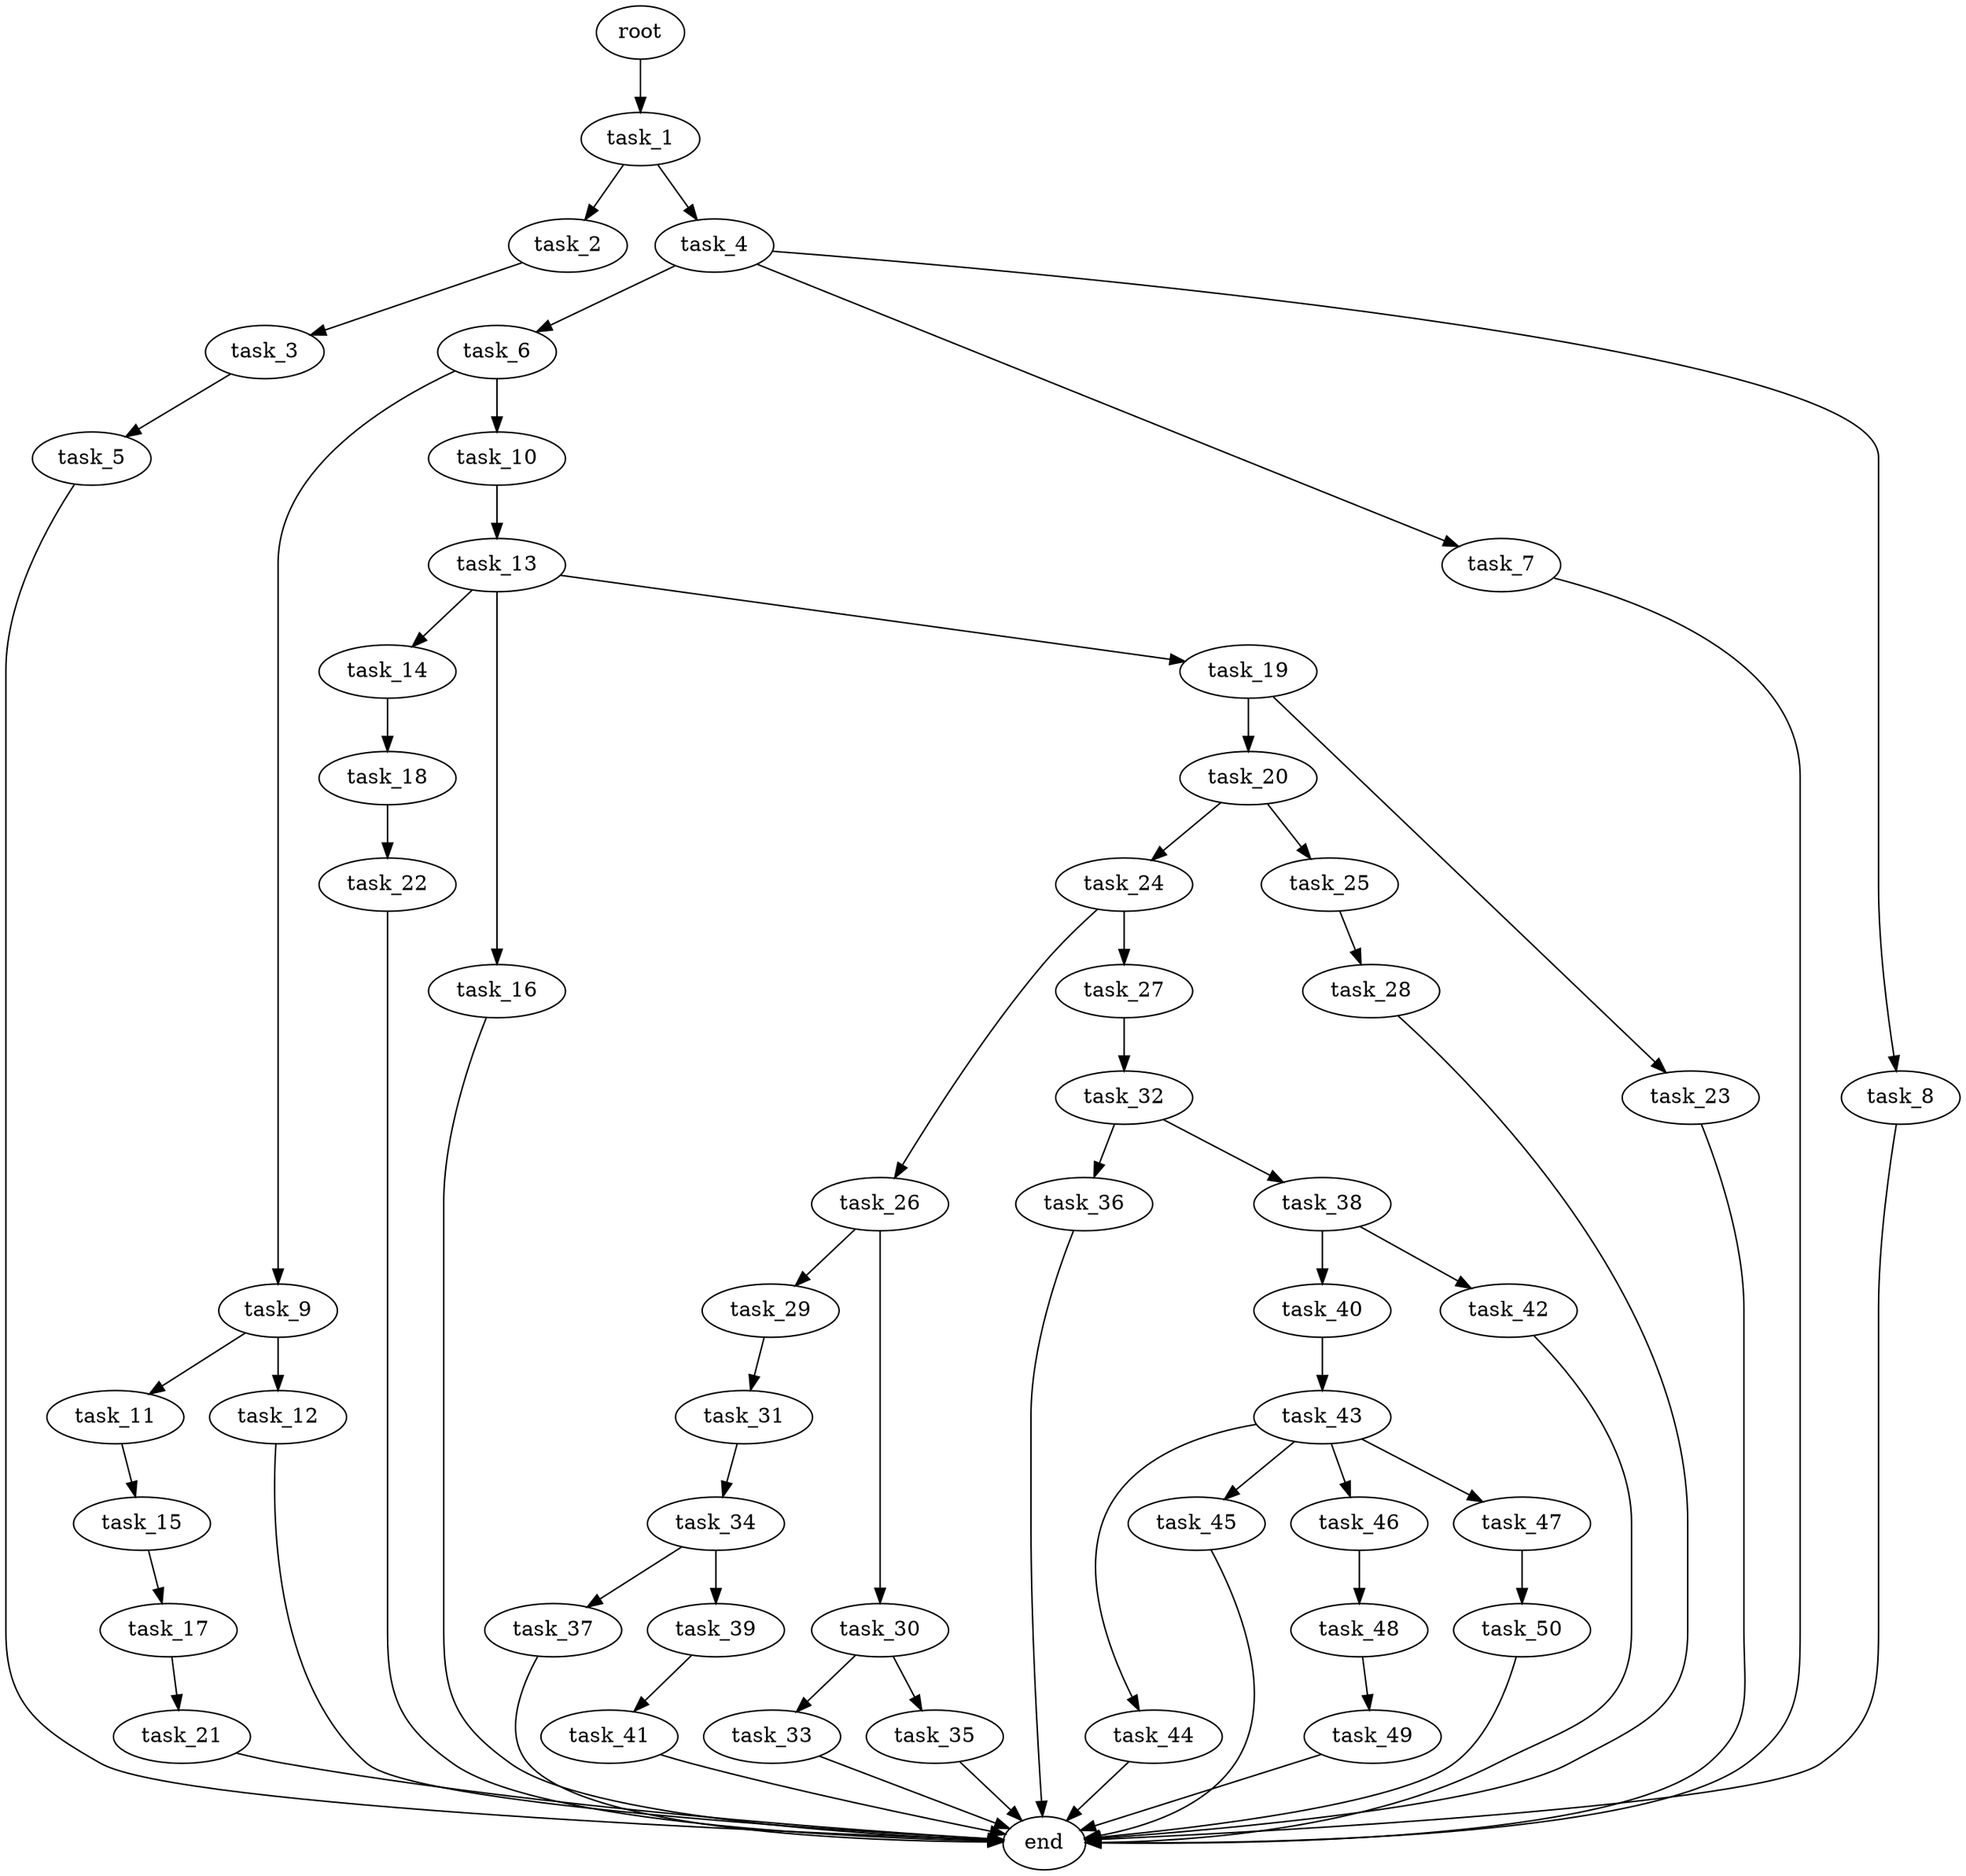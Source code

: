 digraph G {
  root [size="0.000000e+00"];
  task_1 [size="1.221584e+08"];
  task_2 [size="6.496664e+09"];
  task_3 [size="4.053470e+09"];
  task_4 [size="1.066130e+09"];
  task_5 [size="9.882290e+09"];
  task_6 [size="9.213610e+09"];
  task_7 [size="4.560493e+09"];
  task_8 [size="4.685885e+09"];
  task_9 [size="7.535182e+09"];
  task_10 [size="4.445713e+09"];
  task_11 [size="9.496892e+09"];
  task_12 [size="7.652425e+09"];
  task_13 [size="2.220013e+09"];
  task_14 [size="4.805234e+09"];
  task_15 [size="5.741646e+09"];
  task_16 [size="3.100113e+09"];
  task_17 [size="1.973510e+09"];
  task_18 [size="2.020687e+09"];
  task_19 [size="9.902314e+09"];
  task_20 [size="3.706857e+08"];
  task_21 [size="5.278524e+09"];
  task_22 [size="1.107370e+09"];
  task_23 [size="8.849787e+09"];
  task_24 [size="4.424055e+09"];
  task_25 [size="5.737770e+09"];
  task_26 [size="7.589138e+09"];
  task_27 [size="8.321642e+09"];
  task_28 [size="9.927012e+09"];
  task_29 [size="2.781042e+09"];
  task_30 [size="2.372369e+08"];
  task_31 [size="9.219214e+09"];
  task_32 [size="2.681227e+09"];
  task_33 [size="2.937953e+09"];
  task_34 [size="9.448187e+09"];
  task_35 [size="8.101727e+09"];
  task_36 [size="3.342542e+09"];
  task_37 [size="5.919589e+09"];
  task_38 [size="4.477941e+09"];
  task_39 [size="2.275269e+09"];
  task_40 [size="2.333702e+09"];
  task_41 [size="6.620133e+09"];
  task_42 [size="3.031078e+09"];
  task_43 [size="5.646882e+09"];
  task_44 [size="4.072164e+09"];
  task_45 [size="7.013596e+09"];
  task_46 [size="3.425089e+09"];
  task_47 [size="9.401292e+09"];
  task_48 [size="2.288889e+09"];
  task_49 [size="9.856398e+09"];
  task_50 [size="4.800969e+09"];
  end [size="0.000000e+00"];

  root -> task_1 [size="1.000000e-12"];
  task_1 -> task_2 [size="6.496664e+08"];
  task_1 -> task_4 [size="1.066130e+08"];
  task_2 -> task_3 [size="4.053470e+08"];
  task_3 -> task_5 [size="9.882290e+08"];
  task_4 -> task_6 [size="9.213610e+08"];
  task_4 -> task_7 [size="4.560493e+08"];
  task_4 -> task_8 [size="4.685885e+08"];
  task_5 -> end [size="1.000000e-12"];
  task_6 -> task_9 [size="7.535182e+08"];
  task_6 -> task_10 [size="4.445713e+08"];
  task_7 -> end [size="1.000000e-12"];
  task_8 -> end [size="1.000000e-12"];
  task_9 -> task_11 [size="9.496892e+08"];
  task_9 -> task_12 [size="7.652425e+08"];
  task_10 -> task_13 [size="2.220013e+08"];
  task_11 -> task_15 [size="5.741646e+08"];
  task_12 -> end [size="1.000000e-12"];
  task_13 -> task_14 [size="4.805234e+08"];
  task_13 -> task_16 [size="3.100113e+08"];
  task_13 -> task_19 [size="9.902314e+08"];
  task_14 -> task_18 [size="2.020687e+08"];
  task_15 -> task_17 [size="1.973510e+08"];
  task_16 -> end [size="1.000000e-12"];
  task_17 -> task_21 [size="5.278524e+08"];
  task_18 -> task_22 [size="1.107370e+08"];
  task_19 -> task_20 [size="3.706857e+07"];
  task_19 -> task_23 [size="8.849787e+08"];
  task_20 -> task_24 [size="4.424055e+08"];
  task_20 -> task_25 [size="5.737770e+08"];
  task_21 -> end [size="1.000000e-12"];
  task_22 -> end [size="1.000000e-12"];
  task_23 -> end [size="1.000000e-12"];
  task_24 -> task_26 [size="7.589138e+08"];
  task_24 -> task_27 [size="8.321642e+08"];
  task_25 -> task_28 [size="9.927012e+08"];
  task_26 -> task_29 [size="2.781042e+08"];
  task_26 -> task_30 [size="2.372369e+07"];
  task_27 -> task_32 [size="2.681227e+08"];
  task_28 -> end [size="1.000000e-12"];
  task_29 -> task_31 [size="9.219214e+08"];
  task_30 -> task_33 [size="2.937953e+08"];
  task_30 -> task_35 [size="8.101727e+08"];
  task_31 -> task_34 [size="9.448187e+08"];
  task_32 -> task_36 [size="3.342542e+08"];
  task_32 -> task_38 [size="4.477941e+08"];
  task_33 -> end [size="1.000000e-12"];
  task_34 -> task_37 [size="5.919589e+08"];
  task_34 -> task_39 [size="2.275269e+08"];
  task_35 -> end [size="1.000000e-12"];
  task_36 -> end [size="1.000000e-12"];
  task_37 -> end [size="1.000000e-12"];
  task_38 -> task_40 [size="2.333702e+08"];
  task_38 -> task_42 [size="3.031078e+08"];
  task_39 -> task_41 [size="6.620133e+08"];
  task_40 -> task_43 [size="5.646882e+08"];
  task_41 -> end [size="1.000000e-12"];
  task_42 -> end [size="1.000000e-12"];
  task_43 -> task_44 [size="4.072164e+08"];
  task_43 -> task_45 [size="7.013596e+08"];
  task_43 -> task_46 [size="3.425089e+08"];
  task_43 -> task_47 [size="9.401292e+08"];
  task_44 -> end [size="1.000000e-12"];
  task_45 -> end [size="1.000000e-12"];
  task_46 -> task_48 [size="2.288889e+08"];
  task_47 -> task_50 [size="4.800969e+08"];
  task_48 -> task_49 [size="9.856398e+08"];
  task_49 -> end [size="1.000000e-12"];
  task_50 -> end [size="1.000000e-12"];
}
